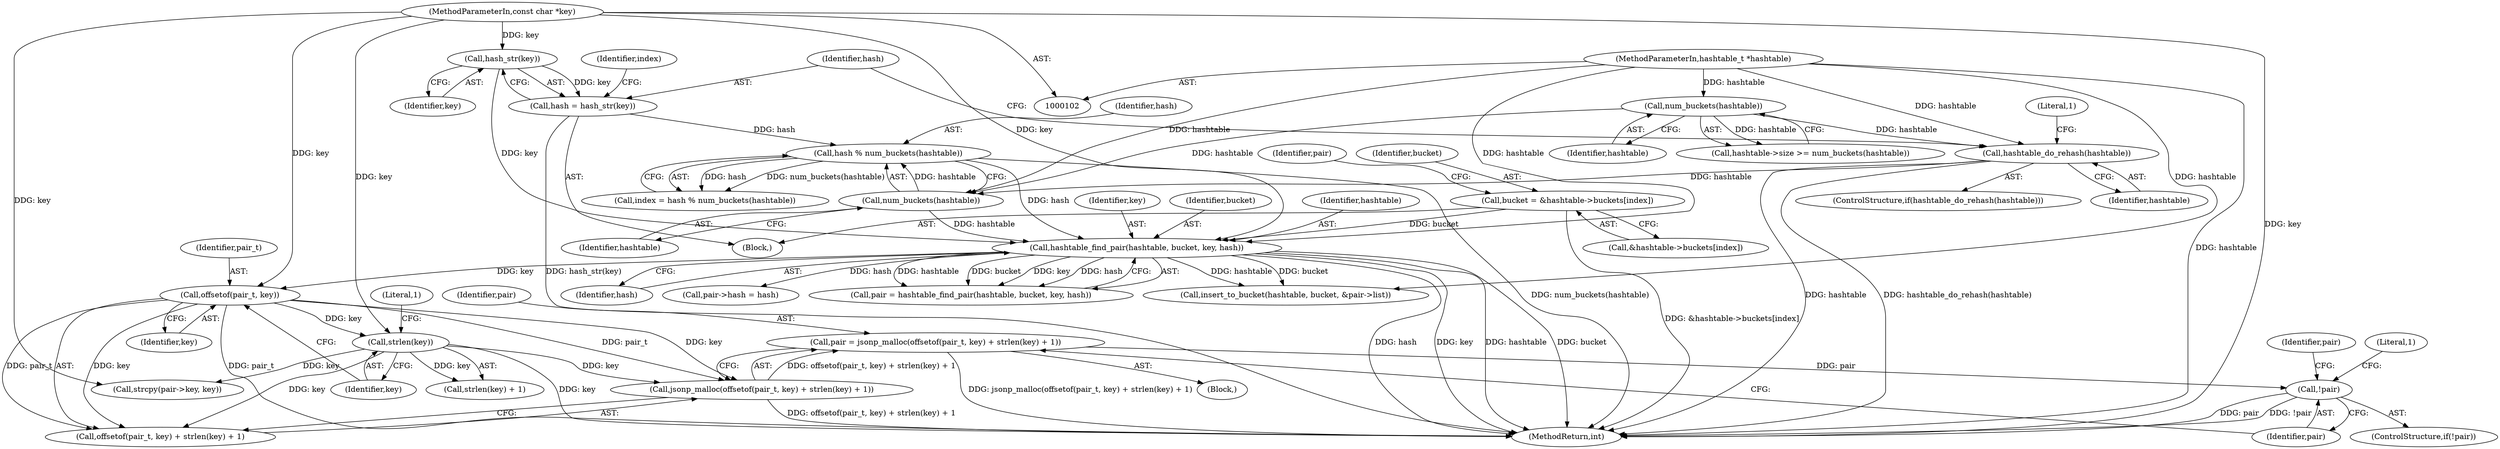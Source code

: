 digraph "1_jansson_8f80c2d83808150724d31793e6ade92749b1faa4_6@API" {
"1000164" [label="(Call,pair = jsonp_malloc(offsetof(pair_t, key) + strlen(key) + 1))"];
"1000166" [label="(Call,jsonp_malloc(offsetof(pair_t, key) + strlen(key) + 1))"];
"1000168" [label="(Call,offsetof(pair_t, key))"];
"1000145" [label="(Call,hashtable_find_pair(hashtable, bucket, key, hash))"];
"1000133" [label="(Call,num_buckets(hashtable))"];
"1000120" [label="(Call,hashtable_do_rehash(hashtable))"];
"1000117" [label="(Call,num_buckets(hashtable))"];
"1000103" [label="(MethodParameterIn,hashtable_t *hashtable)"];
"1000135" [label="(Call,bucket = &hashtable->buckets[index])"];
"1000127" [label="(Call,hash_str(key))"];
"1000104" [label="(MethodParameterIn,const char *key)"];
"1000131" [label="(Call,hash % num_buckets(hashtable))"];
"1000125" [label="(Call,hash = hash_str(key))"];
"1000172" [label="(Call,strlen(key))"];
"1000176" [label="(Call,!pair)"];
"1000173" [label="(Identifier,key)"];
"1000143" [label="(Call,pair = hashtable_find_pair(hashtable, bucket, key, hash))"];
"1000133" [label="(Call,num_buckets(hashtable))"];
"1000124" [label="(Literal,1)"];
"1000177" [label="(Identifier,pair)"];
"1000137" [label="(Call,&hashtable->buckets[index])"];
"1000128" [label="(Identifier,key)"];
"1000168" [label="(Call,offsetof(pair_t, key))"];
"1000134" [label="(Identifier,hashtable)"];
"1000118" [label="(Identifier,hashtable)"];
"1000125" [label="(Call,hash = hash_str(key))"];
"1000166" [label="(Call,jsonp_malloc(offsetof(pair_t, key) + strlen(key) + 1))"];
"1000164" [label="(Call,pair = jsonp_malloc(offsetof(pair_t, key) + strlen(key) + 1))"];
"1000119" [label="(ControlStructure,if(hashtable_do_rehash(hashtable)))"];
"1000174" [label="(Literal,1)"];
"1000191" [label="(Call,strcpy(pair->key, key))"];
"1000120" [label="(Call,hashtable_do_rehash(hashtable))"];
"1000219" [label="(MethodReturn,int)"];
"1000145" [label="(Call,hashtable_find_pair(hashtable, bucket, key, hash))"];
"1000129" [label="(Call,index = hash % num_buckets(hashtable))"];
"1000171" [label="(Call,strlen(key) + 1)"];
"1000127" [label="(Call,hash_str(key))"];
"1000183" [label="(Identifier,pair)"];
"1000126" [label="(Identifier,hash)"];
"1000144" [label="(Identifier,pair)"];
"1000130" [label="(Identifier,index)"];
"1000117" [label="(Call,num_buckets(hashtable))"];
"1000176" [label="(Call,!pair)"];
"1000107" [label="(Block,)"];
"1000170" [label="(Identifier,key)"];
"1000103" [label="(MethodParameterIn,hashtable_t *hashtable)"];
"1000146" [label="(Identifier,hashtable)"];
"1000135" [label="(Call,bucket = &hashtable->buckets[index])"];
"1000121" [label="(Identifier,hashtable)"];
"1000206" [label="(Call,insert_to_bucket(hashtable, bucket, &pair->list))"];
"1000175" [label="(ControlStructure,if(!pair))"];
"1000148" [label="(Identifier,key)"];
"1000180" [label="(Literal,1)"];
"1000163" [label="(Block,)"];
"1000149" [label="(Identifier,hash)"];
"1000113" [label="(Call,hashtable->size >= num_buckets(hashtable))"];
"1000132" [label="(Identifier,hash)"];
"1000172" [label="(Call,strlen(key))"];
"1000147" [label="(Identifier,bucket)"];
"1000181" [label="(Call,pair->hash = hash)"];
"1000131" [label="(Call,hash % num_buckets(hashtable))"];
"1000167" [label="(Call,offsetof(pair_t, key) + strlen(key) + 1)"];
"1000104" [label="(MethodParameterIn,const char *key)"];
"1000169" [label="(Identifier,pair_t)"];
"1000165" [label="(Identifier,pair)"];
"1000136" [label="(Identifier,bucket)"];
"1000164" -> "1000163"  [label="AST: "];
"1000164" -> "1000166"  [label="CFG: "];
"1000165" -> "1000164"  [label="AST: "];
"1000166" -> "1000164"  [label="AST: "];
"1000177" -> "1000164"  [label="CFG: "];
"1000164" -> "1000219"  [label="DDG: jsonp_malloc(offsetof(pair_t, key) + strlen(key) + 1)"];
"1000166" -> "1000164"  [label="DDG: offsetof(pair_t, key) + strlen(key) + 1"];
"1000164" -> "1000176"  [label="DDG: pair"];
"1000166" -> "1000167"  [label="CFG: "];
"1000167" -> "1000166"  [label="AST: "];
"1000166" -> "1000219"  [label="DDG: offsetof(pair_t, key) + strlen(key) + 1"];
"1000168" -> "1000166"  [label="DDG: pair_t"];
"1000168" -> "1000166"  [label="DDG: key"];
"1000172" -> "1000166"  [label="DDG: key"];
"1000168" -> "1000167"  [label="AST: "];
"1000168" -> "1000170"  [label="CFG: "];
"1000169" -> "1000168"  [label="AST: "];
"1000170" -> "1000168"  [label="AST: "];
"1000173" -> "1000168"  [label="CFG: "];
"1000168" -> "1000219"  [label="DDG: pair_t"];
"1000168" -> "1000167"  [label="DDG: pair_t"];
"1000168" -> "1000167"  [label="DDG: key"];
"1000145" -> "1000168"  [label="DDG: key"];
"1000104" -> "1000168"  [label="DDG: key"];
"1000168" -> "1000172"  [label="DDG: key"];
"1000145" -> "1000143"  [label="AST: "];
"1000145" -> "1000149"  [label="CFG: "];
"1000146" -> "1000145"  [label="AST: "];
"1000147" -> "1000145"  [label="AST: "];
"1000148" -> "1000145"  [label="AST: "];
"1000149" -> "1000145"  [label="AST: "];
"1000143" -> "1000145"  [label="CFG: "];
"1000145" -> "1000219"  [label="DDG: hash"];
"1000145" -> "1000219"  [label="DDG: key"];
"1000145" -> "1000219"  [label="DDG: hashtable"];
"1000145" -> "1000219"  [label="DDG: bucket"];
"1000145" -> "1000143"  [label="DDG: hashtable"];
"1000145" -> "1000143"  [label="DDG: bucket"];
"1000145" -> "1000143"  [label="DDG: key"];
"1000145" -> "1000143"  [label="DDG: hash"];
"1000133" -> "1000145"  [label="DDG: hashtable"];
"1000103" -> "1000145"  [label="DDG: hashtable"];
"1000135" -> "1000145"  [label="DDG: bucket"];
"1000127" -> "1000145"  [label="DDG: key"];
"1000104" -> "1000145"  [label="DDG: key"];
"1000131" -> "1000145"  [label="DDG: hash"];
"1000145" -> "1000181"  [label="DDG: hash"];
"1000145" -> "1000206"  [label="DDG: hashtable"];
"1000145" -> "1000206"  [label="DDG: bucket"];
"1000133" -> "1000131"  [label="AST: "];
"1000133" -> "1000134"  [label="CFG: "];
"1000134" -> "1000133"  [label="AST: "];
"1000131" -> "1000133"  [label="CFG: "];
"1000133" -> "1000131"  [label="DDG: hashtable"];
"1000120" -> "1000133"  [label="DDG: hashtable"];
"1000117" -> "1000133"  [label="DDG: hashtable"];
"1000103" -> "1000133"  [label="DDG: hashtable"];
"1000120" -> "1000119"  [label="AST: "];
"1000120" -> "1000121"  [label="CFG: "];
"1000121" -> "1000120"  [label="AST: "];
"1000124" -> "1000120"  [label="CFG: "];
"1000126" -> "1000120"  [label="CFG: "];
"1000120" -> "1000219"  [label="DDG: hashtable"];
"1000120" -> "1000219"  [label="DDG: hashtable_do_rehash(hashtable)"];
"1000117" -> "1000120"  [label="DDG: hashtable"];
"1000103" -> "1000120"  [label="DDG: hashtable"];
"1000117" -> "1000113"  [label="AST: "];
"1000117" -> "1000118"  [label="CFG: "];
"1000118" -> "1000117"  [label="AST: "];
"1000113" -> "1000117"  [label="CFG: "];
"1000117" -> "1000113"  [label="DDG: hashtable"];
"1000103" -> "1000117"  [label="DDG: hashtable"];
"1000103" -> "1000102"  [label="AST: "];
"1000103" -> "1000219"  [label="DDG: hashtable"];
"1000103" -> "1000206"  [label="DDG: hashtable"];
"1000135" -> "1000107"  [label="AST: "];
"1000135" -> "1000137"  [label="CFG: "];
"1000136" -> "1000135"  [label="AST: "];
"1000137" -> "1000135"  [label="AST: "];
"1000144" -> "1000135"  [label="CFG: "];
"1000135" -> "1000219"  [label="DDG: &hashtable->buckets[index]"];
"1000127" -> "1000125"  [label="AST: "];
"1000127" -> "1000128"  [label="CFG: "];
"1000128" -> "1000127"  [label="AST: "];
"1000125" -> "1000127"  [label="CFG: "];
"1000127" -> "1000125"  [label="DDG: key"];
"1000104" -> "1000127"  [label="DDG: key"];
"1000104" -> "1000102"  [label="AST: "];
"1000104" -> "1000219"  [label="DDG: key"];
"1000104" -> "1000172"  [label="DDG: key"];
"1000104" -> "1000191"  [label="DDG: key"];
"1000131" -> "1000129"  [label="AST: "];
"1000132" -> "1000131"  [label="AST: "];
"1000129" -> "1000131"  [label="CFG: "];
"1000131" -> "1000219"  [label="DDG: num_buckets(hashtable)"];
"1000131" -> "1000129"  [label="DDG: hash"];
"1000131" -> "1000129"  [label="DDG: num_buckets(hashtable)"];
"1000125" -> "1000131"  [label="DDG: hash"];
"1000125" -> "1000107"  [label="AST: "];
"1000126" -> "1000125"  [label="AST: "];
"1000130" -> "1000125"  [label="CFG: "];
"1000125" -> "1000219"  [label="DDG: hash_str(key)"];
"1000172" -> "1000171"  [label="AST: "];
"1000172" -> "1000173"  [label="CFG: "];
"1000173" -> "1000172"  [label="AST: "];
"1000174" -> "1000172"  [label="CFG: "];
"1000172" -> "1000219"  [label="DDG: key"];
"1000172" -> "1000167"  [label="DDG: key"];
"1000172" -> "1000171"  [label="DDG: key"];
"1000172" -> "1000191"  [label="DDG: key"];
"1000176" -> "1000175"  [label="AST: "];
"1000176" -> "1000177"  [label="CFG: "];
"1000177" -> "1000176"  [label="AST: "];
"1000180" -> "1000176"  [label="CFG: "];
"1000183" -> "1000176"  [label="CFG: "];
"1000176" -> "1000219"  [label="DDG: pair"];
"1000176" -> "1000219"  [label="DDG: !pair"];
}
